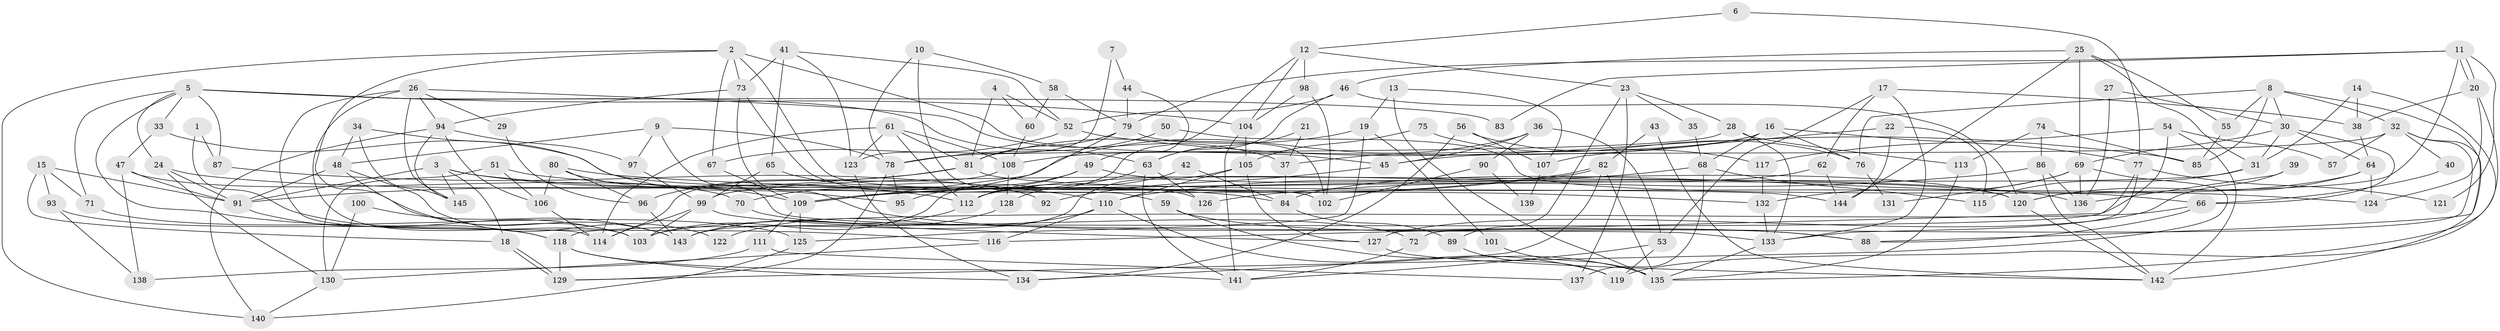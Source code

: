 // Generated by graph-tools (version 1.1) at 2025/36/03/09/25 02:36:27]
// undirected, 145 vertices, 290 edges
graph export_dot {
graph [start="1"]
  node [color=gray90,style=filled];
  1;
  2;
  3;
  4;
  5;
  6;
  7;
  8;
  9;
  10;
  11;
  12;
  13;
  14;
  15;
  16;
  17;
  18;
  19;
  20;
  21;
  22;
  23;
  24;
  25;
  26;
  27;
  28;
  29;
  30;
  31;
  32;
  33;
  34;
  35;
  36;
  37;
  38;
  39;
  40;
  41;
  42;
  43;
  44;
  45;
  46;
  47;
  48;
  49;
  50;
  51;
  52;
  53;
  54;
  55;
  56;
  57;
  58;
  59;
  60;
  61;
  62;
  63;
  64;
  65;
  66;
  67;
  68;
  69;
  70;
  71;
  72;
  73;
  74;
  75;
  76;
  77;
  78;
  79;
  80;
  81;
  82;
  83;
  84;
  85;
  86;
  87;
  88;
  89;
  90;
  91;
  92;
  93;
  94;
  95;
  96;
  97;
  98;
  99;
  100;
  101;
  102;
  103;
  104;
  105;
  106;
  107;
  108;
  109;
  110;
  111;
  112;
  113;
  114;
  115;
  116;
  117;
  118;
  119;
  120;
  121;
  122;
  123;
  124;
  125;
  126;
  127;
  128;
  129;
  130;
  131;
  132;
  133;
  134;
  135;
  136;
  137;
  138;
  139;
  140;
  141;
  142;
  143;
  144;
  145;
  1 -- 87;
  1 -- 103;
  2 -- 67;
  2 -- 73;
  2 -- 45;
  2 -- 102;
  2 -- 140;
  2 -- 143;
  3 -- 145;
  3 -- 91;
  3 -- 18;
  3 -- 112;
  3 -- 136;
  4 -- 60;
  4 -- 81;
  4 -- 52;
  5 -- 24;
  5 -- 63;
  5 -- 33;
  5 -- 71;
  5 -- 83;
  5 -- 87;
  5 -- 104;
  5 -- 116;
  6 -- 77;
  6 -- 12;
  7 -- 123;
  7 -- 44;
  8 -- 85;
  8 -- 30;
  8 -- 32;
  8 -- 55;
  8 -- 76;
  8 -- 88;
  9 -- 48;
  9 -- 133;
  9 -- 78;
  9 -- 97;
  10 -- 78;
  10 -- 59;
  10 -- 58;
  11 -- 20;
  11 -- 20;
  11 -- 120;
  11 -- 79;
  11 -- 83;
  11 -- 121;
  12 -- 98;
  12 -- 103;
  12 -- 23;
  12 -- 104;
  13 -- 135;
  13 -- 19;
  13 -- 107;
  14 -- 38;
  14 -- 31;
  14 -- 135;
  15 -- 91;
  15 -- 18;
  15 -- 71;
  15 -- 93;
  16 -- 37;
  16 -- 68;
  16 -- 76;
  16 -- 77;
  16 -- 108;
  17 -- 53;
  17 -- 62;
  17 -- 38;
  17 -- 133;
  18 -- 129;
  18 -- 129;
  19 -- 125;
  19 -- 81;
  19 -- 101;
  20 -- 38;
  20 -- 119;
  20 -- 124;
  21 -- 63;
  21 -- 37;
  22 -- 107;
  22 -- 115;
  22 -- 144;
  23 -- 28;
  23 -- 35;
  23 -- 89;
  23 -- 137;
  24 -- 130;
  24 -- 84;
  24 -- 91;
  25 -- 46;
  25 -- 144;
  25 -- 31;
  25 -- 55;
  25 -- 69;
  26 -- 114;
  26 -- 94;
  26 -- 29;
  26 -- 37;
  26 -- 103;
  26 -- 145;
  27 -- 30;
  27 -- 136;
  28 -- 133;
  28 -- 78;
  28 -- 113;
  29 -- 96;
  30 -- 69;
  30 -- 64;
  30 -- 31;
  30 -- 66;
  31 -- 99;
  31 -- 115;
  32 -- 142;
  32 -- 40;
  32 -- 45;
  32 -- 57;
  32 -- 72;
  33 -- 47;
  33 -- 120;
  34 -- 48;
  34 -- 95;
  34 -- 145;
  35 -- 68;
  36 -- 45;
  36 -- 53;
  36 -- 70;
  36 -- 90;
  37 -- 84;
  38 -- 64;
  39 -- 136;
  39 -- 127;
  40 -- 66;
  41 -- 73;
  41 -- 52;
  41 -- 65;
  41 -- 123;
  42 -- 84;
  42 -- 112;
  43 -- 142;
  43 -- 82;
  44 -- 79;
  44 -- 49;
  45 -- 92;
  46 -- 63;
  46 -- 120;
  46 -- 52;
  47 -- 70;
  47 -- 91;
  47 -- 138;
  48 -- 103;
  48 -- 91;
  48 -- 122;
  49 -- 112;
  49 -- 120;
  49 -- 95;
  50 -- 78;
  50 -- 66;
  51 -- 130;
  51 -- 106;
  51 -- 132;
  52 -- 67;
  52 -- 85;
  53 -- 119;
  53 -- 141;
  54 -- 118;
  54 -- 142;
  54 -- 57;
  54 -- 117;
  55 -- 85;
  56 -- 134;
  56 -- 117;
  56 -- 107;
  58 -- 79;
  58 -- 60;
  59 -- 88;
  59 -- 135;
  60 -- 108;
  61 -- 81;
  61 -- 108;
  61 -- 112;
  61 -- 114;
  61 -- 123;
  62 -- 144;
  62 -- 112;
  63 -- 141;
  63 -- 128;
  63 -- 126;
  64 -- 124;
  64 -- 120;
  64 -- 84;
  65 -- 99;
  65 -- 92;
  66 -- 88;
  66 -- 103;
  67 -- 109;
  68 -- 110;
  68 -- 137;
  68 -- 115;
  69 -- 129;
  69 -- 131;
  69 -- 132;
  69 -- 136;
  70 -- 72;
  71 -- 125;
  72 -- 141;
  73 -- 94;
  73 -- 126;
  73 -- 88;
  74 -- 113;
  74 -- 85;
  74 -- 86;
  75 -- 76;
  75 -- 105;
  76 -- 131;
  77 -- 133;
  77 -- 116;
  77 -- 121;
  78 -- 129;
  78 -- 95;
  79 -- 109;
  79 -- 81;
  79 -- 102;
  80 -- 106;
  80 -- 109;
  80 -- 96;
  80 -- 124;
  81 -- 96;
  81 -- 91;
  81 -- 144;
  82 -- 109;
  82 -- 109;
  82 -- 135;
  82 -- 134;
  84 -- 89;
  86 -- 136;
  86 -- 126;
  86 -- 142;
  87 -- 110;
  89 -- 119;
  90 -- 102;
  90 -- 139;
  91 -- 118;
  93 -- 118;
  93 -- 138;
  94 -- 145;
  94 -- 97;
  94 -- 106;
  94 -- 140;
  96 -- 143;
  97 -- 99;
  98 -- 104;
  98 -- 102;
  99 -- 103;
  99 -- 114;
  99 -- 127;
  100 -- 130;
  100 -- 143;
  101 -- 135;
  104 -- 105;
  104 -- 141;
  105 -- 143;
  105 -- 110;
  105 -- 127;
  106 -- 114;
  107 -- 139;
  108 -- 114;
  108 -- 128;
  109 -- 125;
  109 -- 111;
  110 -- 116;
  110 -- 119;
  110 -- 122;
  111 -- 138;
  111 -- 137;
  112 -- 143;
  113 -- 135;
  116 -- 130;
  117 -- 132;
  118 -- 134;
  118 -- 129;
  118 -- 141;
  120 -- 142;
  123 -- 134;
  125 -- 140;
  127 -- 142;
  128 -- 143;
  130 -- 140;
  132 -- 133;
  133 -- 135;
}

